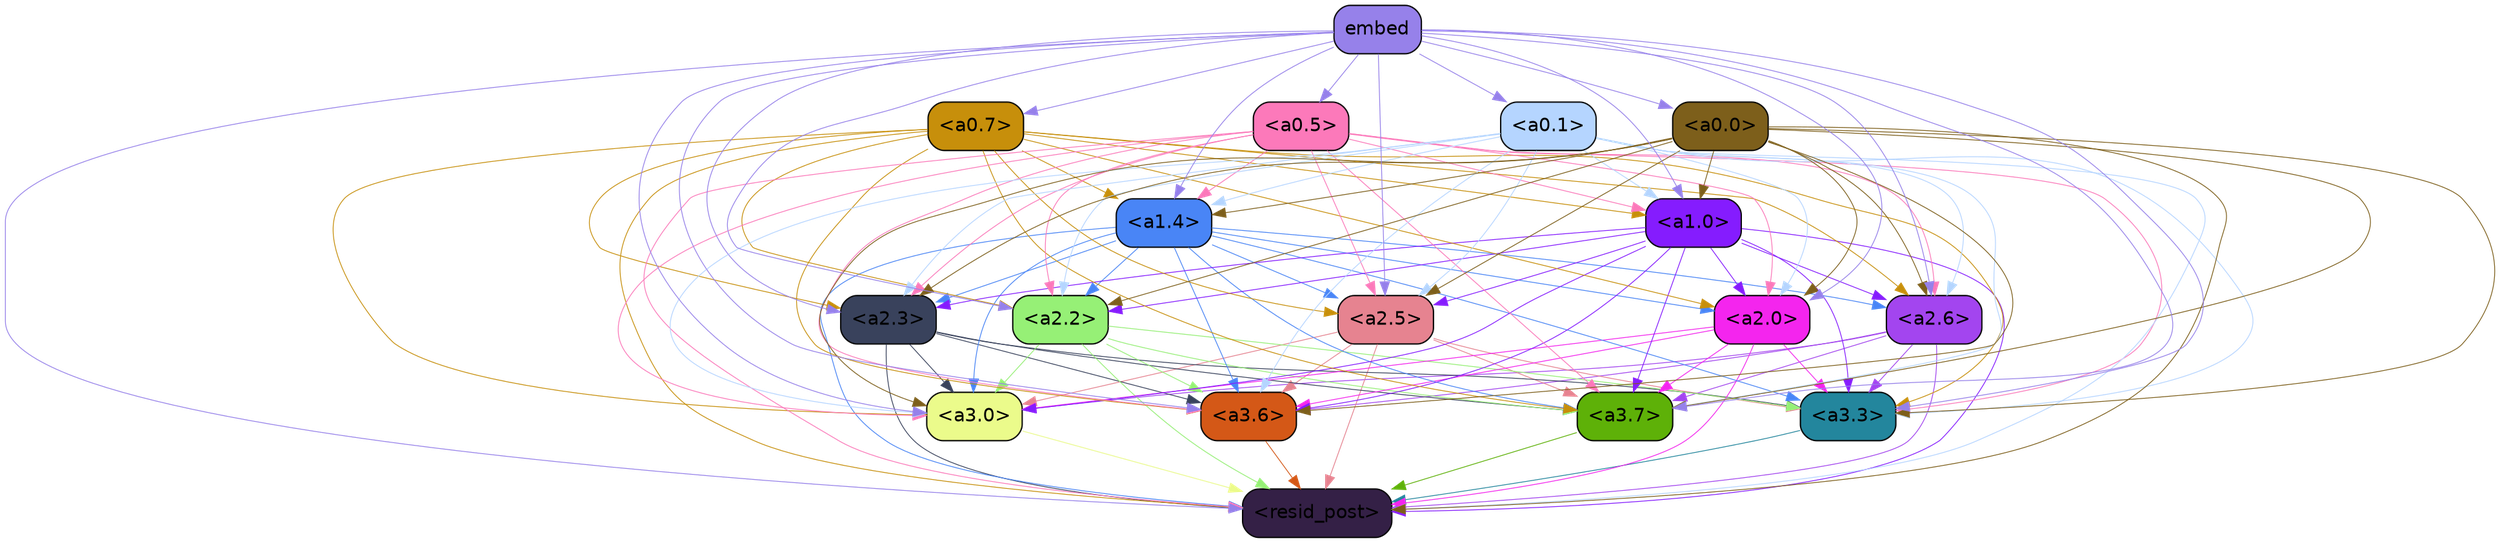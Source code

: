 strict digraph "" {
	graph [bgcolor=transparent,
		layout=dot,
		overlap=false,
		splines=true
	];
	"<a3.7>"	[color=black,
		fillcolor="#5eb108",
		fontname=Helvetica,
		shape=box,
		style="filled, rounded"];
	"<resid_post>"	[color=black,
		fillcolor="#342046",
		fontname=Helvetica,
		shape=box,
		style="filled, rounded"];
	"<a3.7>" -> "<resid_post>"	[color="#5eb108",
		penwidth=0.6];
	"<a3.6>"	[color=black,
		fillcolor="#d45817",
		fontname=Helvetica,
		shape=box,
		style="filled, rounded"];
	"<a3.6>" -> "<resid_post>"	[color="#d45817",
		penwidth=0.6];
	"<a3.3>"	[color=black,
		fillcolor="#23869d",
		fontname=Helvetica,
		shape=box,
		style="filled, rounded"];
	"<a3.3>" -> "<resid_post>"	[color="#23869d",
		penwidth=0.6];
	"<a3.0>"	[color=black,
		fillcolor="#ebfb8b",
		fontname=Helvetica,
		shape=box,
		style="filled, rounded"];
	"<a3.0>" -> "<resid_post>"	[color="#ebfb8b",
		penwidth=0.6];
	"<a2.6>"	[color=black,
		fillcolor="#a345ef",
		fontname=Helvetica,
		shape=box,
		style="filled, rounded"];
	"<a2.6>" -> "<a3.7>"	[color="#a345ef",
		penwidth=0.6];
	"<a2.6>" -> "<resid_post>"	[color="#a345ef",
		penwidth=0.6];
	"<a2.6>" -> "<a3.6>"	[color="#a345ef",
		penwidth=0.6];
	"<a2.6>" -> "<a3.3>"	[color="#a345ef",
		penwidth=0.6];
	"<a2.6>" -> "<a3.0>"	[color="#a345ef",
		penwidth=0.6];
	"<a2.5>"	[color=black,
		fillcolor="#e68390",
		fontname=Helvetica,
		shape=box,
		style="filled, rounded"];
	"<a2.5>" -> "<a3.7>"	[color="#e68390",
		penwidth=0.6];
	"<a2.5>" -> "<resid_post>"	[color="#e68390",
		penwidth=0.6];
	"<a2.5>" -> "<a3.6>"	[color="#e68390",
		penwidth=0.6];
	"<a2.5>" -> "<a3.3>"	[color="#e68390",
		penwidth=0.6];
	"<a2.5>" -> "<a3.0>"	[color="#e68390",
		penwidth=0.6];
	"<a2.3>"	[color=black,
		fillcolor="#39425c",
		fontname=Helvetica,
		shape=box,
		style="filled, rounded"];
	"<a2.3>" -> "<a3.7>"	[color="#39425c",
		penwidth=0.6];
	"<a2.3>" -> "<resid_post>"	[color="#39425c",
		penwidth=0.6];
	"<a2.3>" -> "<a3.6>"	[color="#39425c",
		penwidth=0.6];
	"<a2.3>" -> "<a3.3>"	[color="#39425c",
		penwidth=0.6];
	"<a2.3>" -> "<a3.0>"	[color="#39425c",
		penwidth=0.6];
	"<a2.2>"	[color=black,
		fillcolor="#96f076",
		fontname=Helvetica,
		shape=box,
		style="filled, rounded"];
	"<a2.2>" -> "<a3.7>"	[color="#96f076",
		penwidth=0.6];
	"<a2.2>" -> "<resid_post>"	[color="#96f076",
		penwidth=0.6];
	"<a2.2>" -> "<a3.6>"	[color="#96f076",
		penwidth=0.6];
	"<a2.2>" -> "<a3.3>"	[color="#96f076",
		penwidth=0.6];
	"<a2.2>" -> "<a3.0>"	[color="#96f076",
		penwidth=0.6];
	"<a2.0>"	[color=black,
		fillcolor="#f425ee",
		fontname=Helvetica,
		shape=box,
		style="filled, rounded"];
	"<a2.0>" -> "<a3.7>"	[color="#f425ee",
		penwidth=0.6];
	"<a2.0>" -> "<resid_post>"	[color="#f425ee",
		penwidth=0.6];
	"<a2.0>" -> "<a3.6>"	[color="#f425ee",
		penwidth=0.6];
	"<a2.0>" -> "<a3.3>"	[color="#f425ee",
		penwidth=0.6];
	"<a2.0>" -> "<a3.0>"	[color="#f425ee",
		penwidth=0.6];
	"<a1.4>"	[color=black,
		fillcolor="#4985f6",
		fontname=Helvetica,
		shape=box,
		style="filled, rounded"];
	"<a1.4>" -> "<a3.7>"	[color="#4985f6",
		penwidth=0.6];
	"<a1.4>" -> "<resid_post>"	[color="#4985f6",
		penwidth=0.6];
	"<a1.4>" -> "<a3.6>"	[color="#4985f6",
		penwidth=0.6];
	"<a1.4>" -> "<a3.3>"	[color="#4985f6",
		penwidth=0.6];
	"<a1.4>" -> "<a3.0>"	[color="#4985f6",
		penwidth=0.6];
	"<a1.4>" -> "<a2.6>"	[color="#4985f6",
		penwidth=0.6];
	"<a1.4>" -> "<a2.5>"	[color="#4985f6",
		penwidth=0.6];
	"<a1.4>" -> "<a2.3>"	[color="#4985f6",
		penwidth=0.6];
	"<a1.4>" -> "<a2.2>"	[color="#4985f6",
		penwidth=0.6];
	"<a1.4>" -> "<a2.0>"	[color="#4985f6",
		penwidth=0.6];
	"<a1.0>"	[color=black,
		fillcolor="#851cfe",
		fontname=Helvetica,
		shape=box,
		style="filled, rounded"];
	"<a1.0>" -> "<a3.7>"	[color="#851cfe",
		penwidth=0.6];
	"<a1.0>" -> "<resid_post>"	[color="#851cfe",
		penwidth=0.6];
	"<a1.0>" -> "<a3.6>"	[color="#851cfe",
		penwidth=0.6];
	"<a1.0>" -> "<a3.3>"	[color="#851cfe",
		penwidth=0.6];
	"<a1.0>" -> "<a3.0>"	[color="#851cfe",
		penwidth=0.6];
	"<a1.0>" -> "<a2.6>"	[color="#851cfe",
		penwidth=0.6];
	"<a1.0>" -> "<a2.5>"	[color="#851cfe",
		penwidth=0.6];
	"<a1.0>" -> "<a2.3>"	[color="#851cfe",
		penwidth=0.6];
	"<a1.0>" -> "<a2.2>"	[color="#851cfe",
		penwidth=0.6];
	"<a1.0>" -> "<a2.0>"	[color="#851cfe",
		penwidth=0.6];
	"<a0.7>"	[color=black,
		fillcolor="#c78f0b",
		fontname=Helvetica,
		shape=box,
		style="filled, rounded"];
	"<a0.7>" -> "<a3.7>"	[color="#c78f0b",
		penwidth=0.6];
	"<a0.7>" -> "<resid_post>"	[color="#c78f0b",
		penwidth=0.6];
	"<a0.7>" -> "<a3.6>"	[color="#c78f0b",
		penwidth=0.6];
	"<a0.7>" -> "<a3.3>"	[color="#c78f0b",
		penwidth=0.6];
	"<a0.7>" -> "<a3.0>"	[color="#c78f0b",
		penwidth=0.6];
	"<a0.7>" -> "<a2.6>"	[color="#c78f0b",
		penwidth=0.6];
	"<a0.7>" -> "<a2.5>"	[color="#c78f0b",
		penwidth=0.6];
	"<a0.7>" -> "<a2.3>"	[color="#c78f0b",
		penwidth=0.6];
	"<a0.7>" -> "<a2.2>"	[color="#c78f0b",
		penwidth=0.6];
	"<a0.7>" -> "<a2.0>"	[color="#c78f0b",
		penwidth=0.6];
	"<a0.7>" -> "<a1.4>"	[color="#c78f0b",
		penwidth=0.6];
	"<a0.7>" -> "<a1.0>"	[color="#c78f0b",
		penwidth=0.6];
	"<a0.5>"	[color=black,
		fillcolor="#fc79ba",
		fontname=Helvetica,
		shape=box,
		style="filled, rounded"];
	"<a0.5>" -> "<a3.7>"	[color="#fc79ba",
		penwidth=0.6];
	"<a0.5>" -> "<resid_post>"	[color="#fc79ba",
		penwidth=0.6];
	"<a0.5>" -> "<a3.6>"	[color="#fc79ba",
		penwidth=0.6];
	"<a0.5>" -> "<a3.3>"	[color="#fc79ba",
		penwidth=0.6];
	"<a0.5>" -> "<a3.0>"	[color="#fc79ba",
		penwidth=0.6];
	"<a0.5>" -> "<a2.6>"	[color="#fc79ba",
		penwidth=0.6];
	"<a0.5>" -> "<a2.5>"	[color="#fc79ba",
		penwidth=0.6];
	"<a0.5>" -> "<a2.3>"	[color="#fc79ba",
		penwidth=0.6];
	"<a0.5>" -> "<a2.2>"	[color="#fc79ba",
		penwidth=0.6];
	"<a0.5>" -> "<a2.0>"	[color="#fc79ba",
		penwidth=0.6];
	"<a0.5>" -> "<a1.4>"	[color="#fc79ba",
		penwidth=0.6];
	"<a0.5>" -> "<a1.0>"	[color="#fc79ba",
		penwidth=0.6];
	"<a0.1>"	[color=black,
		fillcolor="#b5d5ff",
		fontname=Helvetica,
		shape=box,
		style="filled, rounded"];
	"<a0.1>" -> "<a3.7>"	[color="#b5d5ff",
		penwidth=0.6];
	"<a0.1>" -> "<resid_post>"	[color="#b5d5ff",
		penwidth=0.6];
	"<a0.1>" -> "<a3.6>"	[color="#b5d5ff",
		penwidth=0.6];
	"<a0.1>" -> "<a3.3>"	[color="#b5d5ff",
		penwidth=0.6];
	"<a0.1>" -> "<a3.0>"	[color="#b5d5ff",
		penwidth=0.6];
	"<a0.1>" -> "<a2.6>"	[color="#b5d5ff",
		penwidth=0.6];
	"<a0.1>" -> "<a2.5>"	[color="#b5d5ff",
		penwidth=0.6];
	"<a0.1>" -> "<a2.3>"	[color="#b5d5ff",
		penwidth=0.6];
	"<a0.1>" -> "<a2.2>"	[color="#b5d5ff",
		penwidth=0.6];
	"<a0.1>" -> "<a2.0>"	[color="#b5d5ff",
		penwidth=0.6];
	"<a0.1>" -> "<a1.4>"	[color="#b5d5ff",
		penwidth=0.6];
	"<a0.1>" -> "<a1.0>"	[color="#b5d5ff",
		penwidth=0.6];
	"<a0.0>"	[color=black,
		fillcolor="#7d5f1b",
		fontname=Helvetica,
		shape=box,
		style="filled, rounded"];
	"<a0.0>" -> "<a3.7>"	[color="#7d5f1b",
		penwidth=0.6];
	"<a0.0>" -> "<resid_post>"	[color="#7d5f1b",
		penwidth=0.6];
	"<a0.0>" -> "<a3.6>"	[color="#7d5f1b",
		penwidth=0.6];
	"<a0.0>" -> "<a3.3>"	[color="#7d5f1b",
		penwidth=0.6];
	"<a0.0>" -> "<a3.0>"	[color="#7d5f1b",
		penwidth=0.6];
	"<a0.0>" -> "<a2.6>"	[color="#7d5f1b",
		penwidth=0.6];
	"<a0.0>" -> "<a2.5>"	[color="#7d5f1b",
		penwidth=0.6];
	"<a0.0>" -> "<a2.3>"	[color="#7d5f1b",
		penwidth=0.6];
	"<a0.0>" -> "<a2.2>"	[color="#7d5f1b",
		penwidth=0.6];
	"<a0.0>" -> "<a2.0>"	[color="#7d5f1b",
		penwidth=0.6];
	"<a0.0>" -> "<a1.4>"	[color="#7d5f1b",
		penwidth=0.6];
	"<a0.0>" -> "<a1.0>"	[color="#7d5f1b",
		penwidth=0.6];
	embed	[color=black,
		fillcolor="#9681ea",
		fontname=Helvetica,
		shape=box,
		style="filled, rounded"];
	embed -> "<a3.7>"	[color="#9681ea",
		penwidth=0.6];
	embed -> "<resid_post>"	[color="#9681ea",
		penwidth=0.6];
	embed -> "<a3.6>"	[color="#9681ea",
		penwidth=0.6];
	embed -> "<a3.3>"	[color="#9681ea",
		penwidth=0.6];
	embed -> "<a3.0>"	[color="#9681ea",
		penwidth=0.6];
	embed -> "<a2.6>"	[color="#9681ea",
		penwidth=0.6];
	embed -> "<a2.5>"	[color="#9681ea",
		penwidth=0.6];
	embed -> "<a2.3>"	[color="#9681ea",
		penwidth=0.6];
	embed -> "<a2.2>"	[color="#9681ea",
		penwidth=0.6];
	embed -> "<a2.0>"	[color="#9681ea",
		penwidth=0.6];
	embed -> "<a1.4>"	[color="#9681ea",
		penwidth=0.6];
	embed -> "<a1.0>"	[color="#9681ea",
		penwidth=0.6];
	embed -> "<a0.7>"	[color="#9681ea",
		penwidth=0.6];
	embed -> "<a0.5>"	[color="#9681ea",
		penwidth=0.6];
	embed -> "<a0.1>"	[color="#9681ea",
		penwidth=0.6];
	embed -> "<a0.0>"	[color="#9681ea",
		penwidth=0.6];
}
